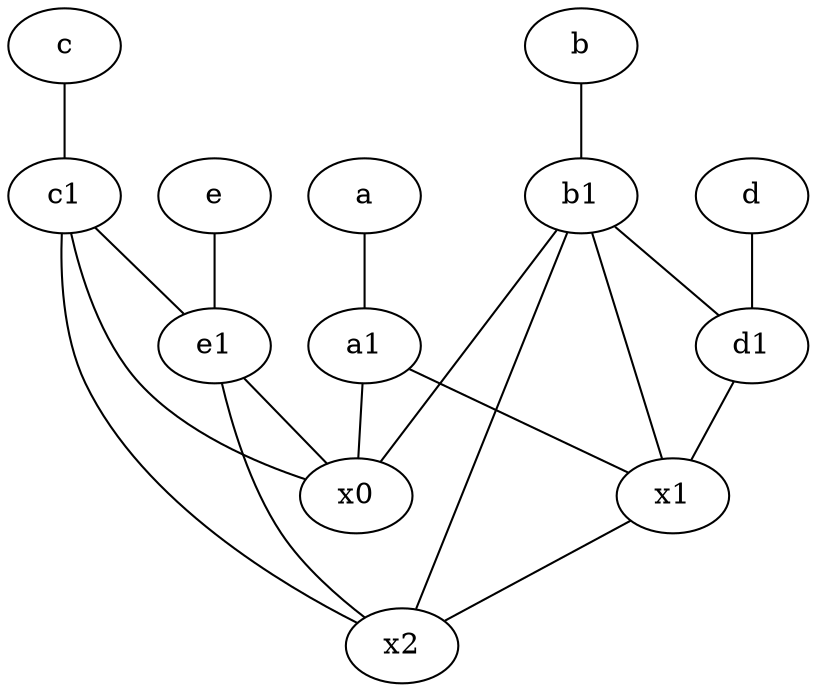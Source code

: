 graph {
	node [labelfontsize=50]
	c1 [labelfontsize=50 pos="4.5,3!"]
	b1 [labelfontsize=50 pos="9,4!"]
	d1 [labelfontsize=50 pos="3,5!"]
	b [labelfontsize=50 pos="10,4!"]
	a [labelfontsize=50 pos="8,2!"]
	x2 [labelfontsize=50]
	x0 [labelfontsize=50]
	x1 [labelfontsize=50]
	a1 [labelfontsize=50 pos="8,3!"]
	e1 [labelfontsize=50 pos="7,7!"]
	e [labelfontsize=50 pos="7,9!"]
	c [labelfontsize=50 pos="4.5,2!"]
	d [labelfontsize=50 pos="2,5!"]
	e1 -- x2
	a1 -- x1
	x1 -- x2
	b1 -- d1
	b1 -- x1
	c -- c1
	d -- d1
	a1 -- x0
	e -- e1
	c1 -- x0
	c1 -- x2
	e1 -- x0
	c1 -- e1
	b1 -- x2
	d1 -- x1
	b1 -- x0
	b -- b1
	a -- a1
}
